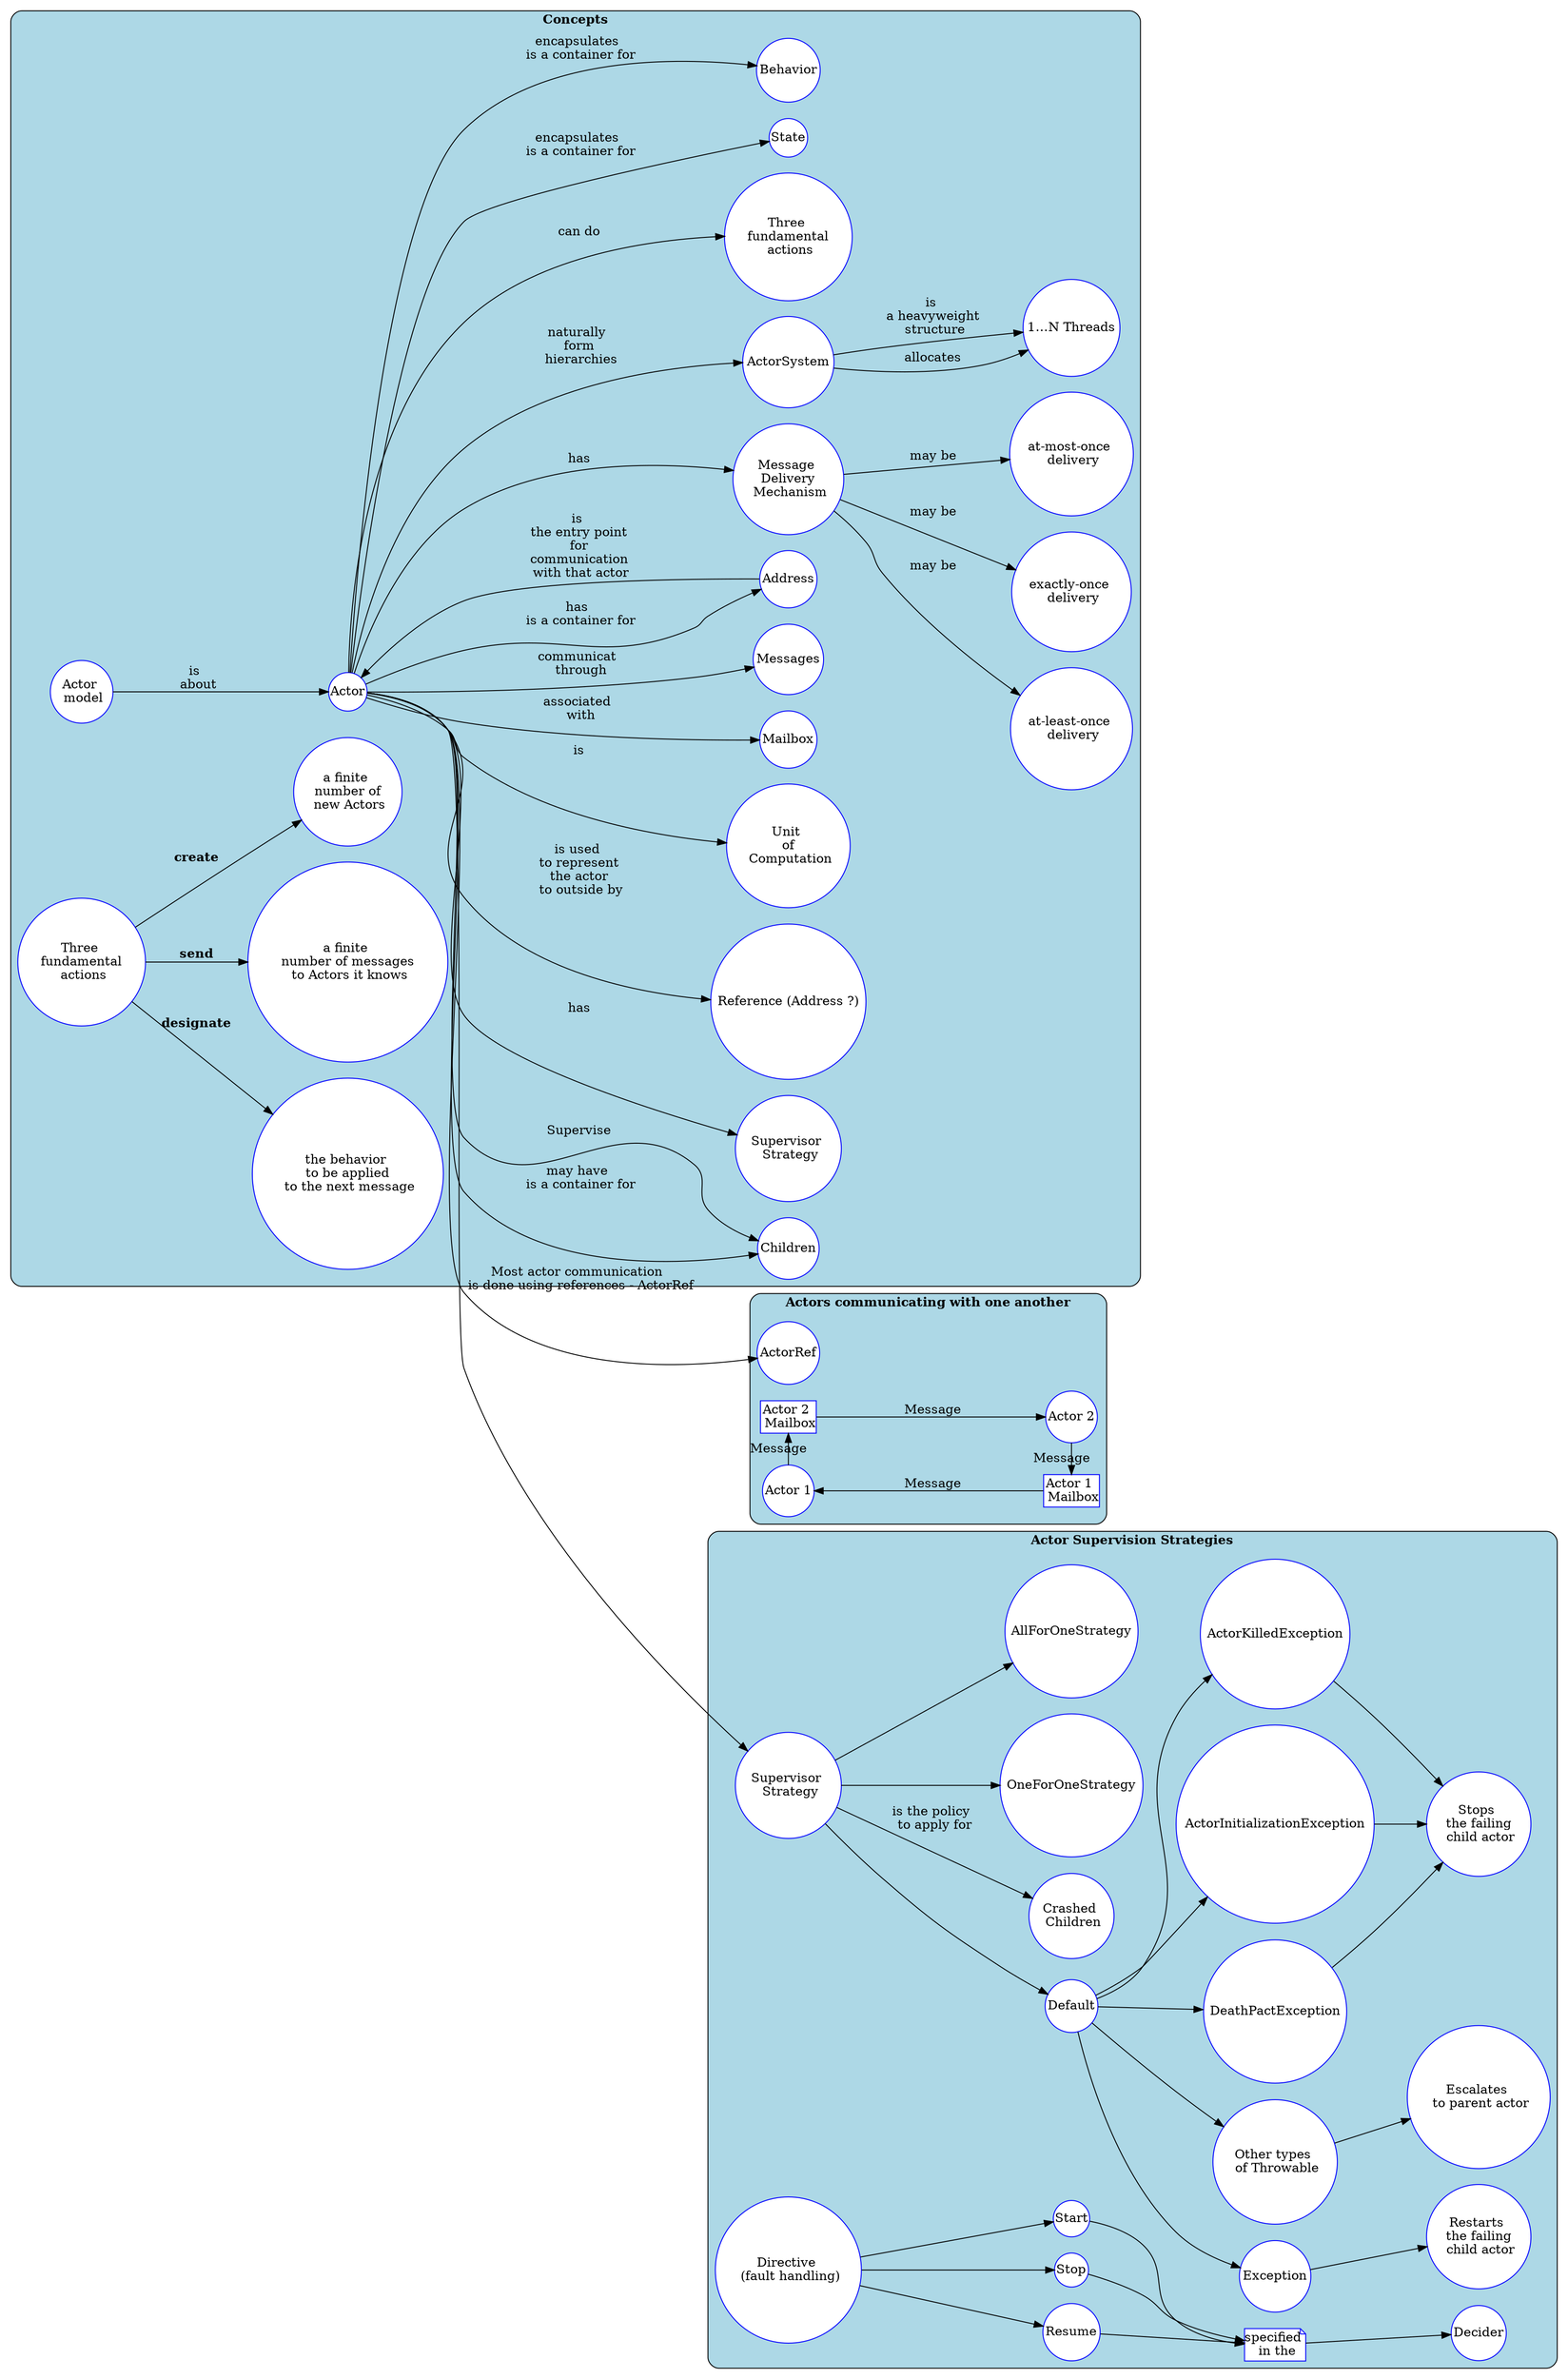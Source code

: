 digraph akka_actor {
	rankdir = "LR";
	compound = true;
	node [shape = circle style = filled fillcolor = white color = blue margin = 0];

	subgraph cluster_actor_model {
		label = <<B>Concepts</B>>; style = rounded; bgcolor = lightblue;
		
		"Actor \n model" -> Actor [label = "is \n about"];
		Actor -> "State" [label = "encapsulates \n is a container for"];
		Actor -> "Behavior" [label = "encapsulates \n is a container for"];
		Actor -> "Children" [label = "may have \n is a container for"];
		Actor -> "Supervisor \n Strategy" [label = "has"];
		Actor -> "Reference (Address ?)" [label = "is used \n to represent \n the actor \n to outside by"];
		Actor -> Address [label = "has \n is a container for"];
		Actor -> "Unit \n of \n Computation" [label = "is"];
		Actor -> "Mailbox" [label = "associated \n with"];
		Actor -> "Messages" [label = "communicat \n through"]; 
		Address -> Actor [label = "is \n the entry point \n for \n communication \n with that actor"];
		Msg_Delivery [label = "Message \n Delivery \n Mechanism"];
		Actor -> Msg_Delivery [label = "has"];
		Msg_Delivery -> "at-most-once \n delivery" [label = "may be"];
		Msg_Delivery -> "at-least-once \n delivery" [label = "may be"];
		Msg_Delivery -> "exactly-once \n delivery" [label = "may be"];
		Actor -> ActorSystem [label = "naturally \n form \n hierarchies"];
		ActorSystem -> "1…N Threads" [label = "is \n a heavyweight \n structure"];
		ActorSystem -> "1…N Threads" [label = "allocates"];
		Actor -> "Three \n fundamental \n actions" [label = "can do"];
		Actions [label = "Three \n fundamental \n actions"];
		Actions -> "a finite \n number of messages \n to Actors it knows" [label = <<B>send</B>>]; 
		Actions -> "a finite \n number of \n new Actors" [label = <<B>create</B>>];
		Actions -> "the behavior \n to be applied \n to the next message" [label = <<B>designate</B>>];
	}

	subgraph cluster_actor_ref {
		label = <<B>Actors communicating with one another</B>>;
		style = rounded;
		bgcolor = lightblue;
		Actor -> "ActorRef" [label = "Most actor communication \n is done using references - ActorRef"];

        actor_1 [label = "Actor 1"];
        actor_2 [label = "Actor 2"];
        actor_1_mb [shape = box label = "Actor 1 \n Mailbox"];
        actor_2_mb [shape = box label = "Actor 2 \n Mailbox"];

        actor_1_mb -> actor_1 [label = "Message"];
        { rank=same actor_1 -> actor_2_mb [label = "Message"] };
        actor_2_mb -> actor_2 [label = "Message"];
        { rank=same actor_2 -> actor_1_mb [label = "Message"] };
	}

	subgraph cluster_supervision {
		label = <<B>Actor Supervision Strategies</B>>; style = rounded; bgcolor = lightblue;
		Actor -> "Children" [label = "Supervise"];
		Supervisor [label = "Supervisor \n Strategy"];

		Actor -> Supervisor;

		Supervisor -> Default;
		Default -> "ActorInitializationException" -> "Stops \n the failing \n child actor";
		Default -> "ActorKilledException" -> "Stops \n the failing \n child actor";
		Default -> "DeathPactException" -> "Stops \n the failing \n child actor";
		Default -> "Exception" -> "Restarts \n the failing \n child actor";
		Default -> "Other types \n of Throwable" -> "Escalates \n to parent actor";

		Supervisor -> "Crashed \n Children" [label = "is the policy \n to apply for"];
		Supervisor -> {
		    OneForOneStrategy;
		    AllForOneStrategy;
		}

		Directive [label = "Directive \n (fault handling)"];
		Directive -> {
		    Stop;
		    Start;
		    Resume;
		}
		spec_note [shape = note label = "specified \n in the"];
		Stop -> spec_note;
		Start -> spec_note;
		Resume -> spec_note;
		spec_note -> Decider;
	}

}

